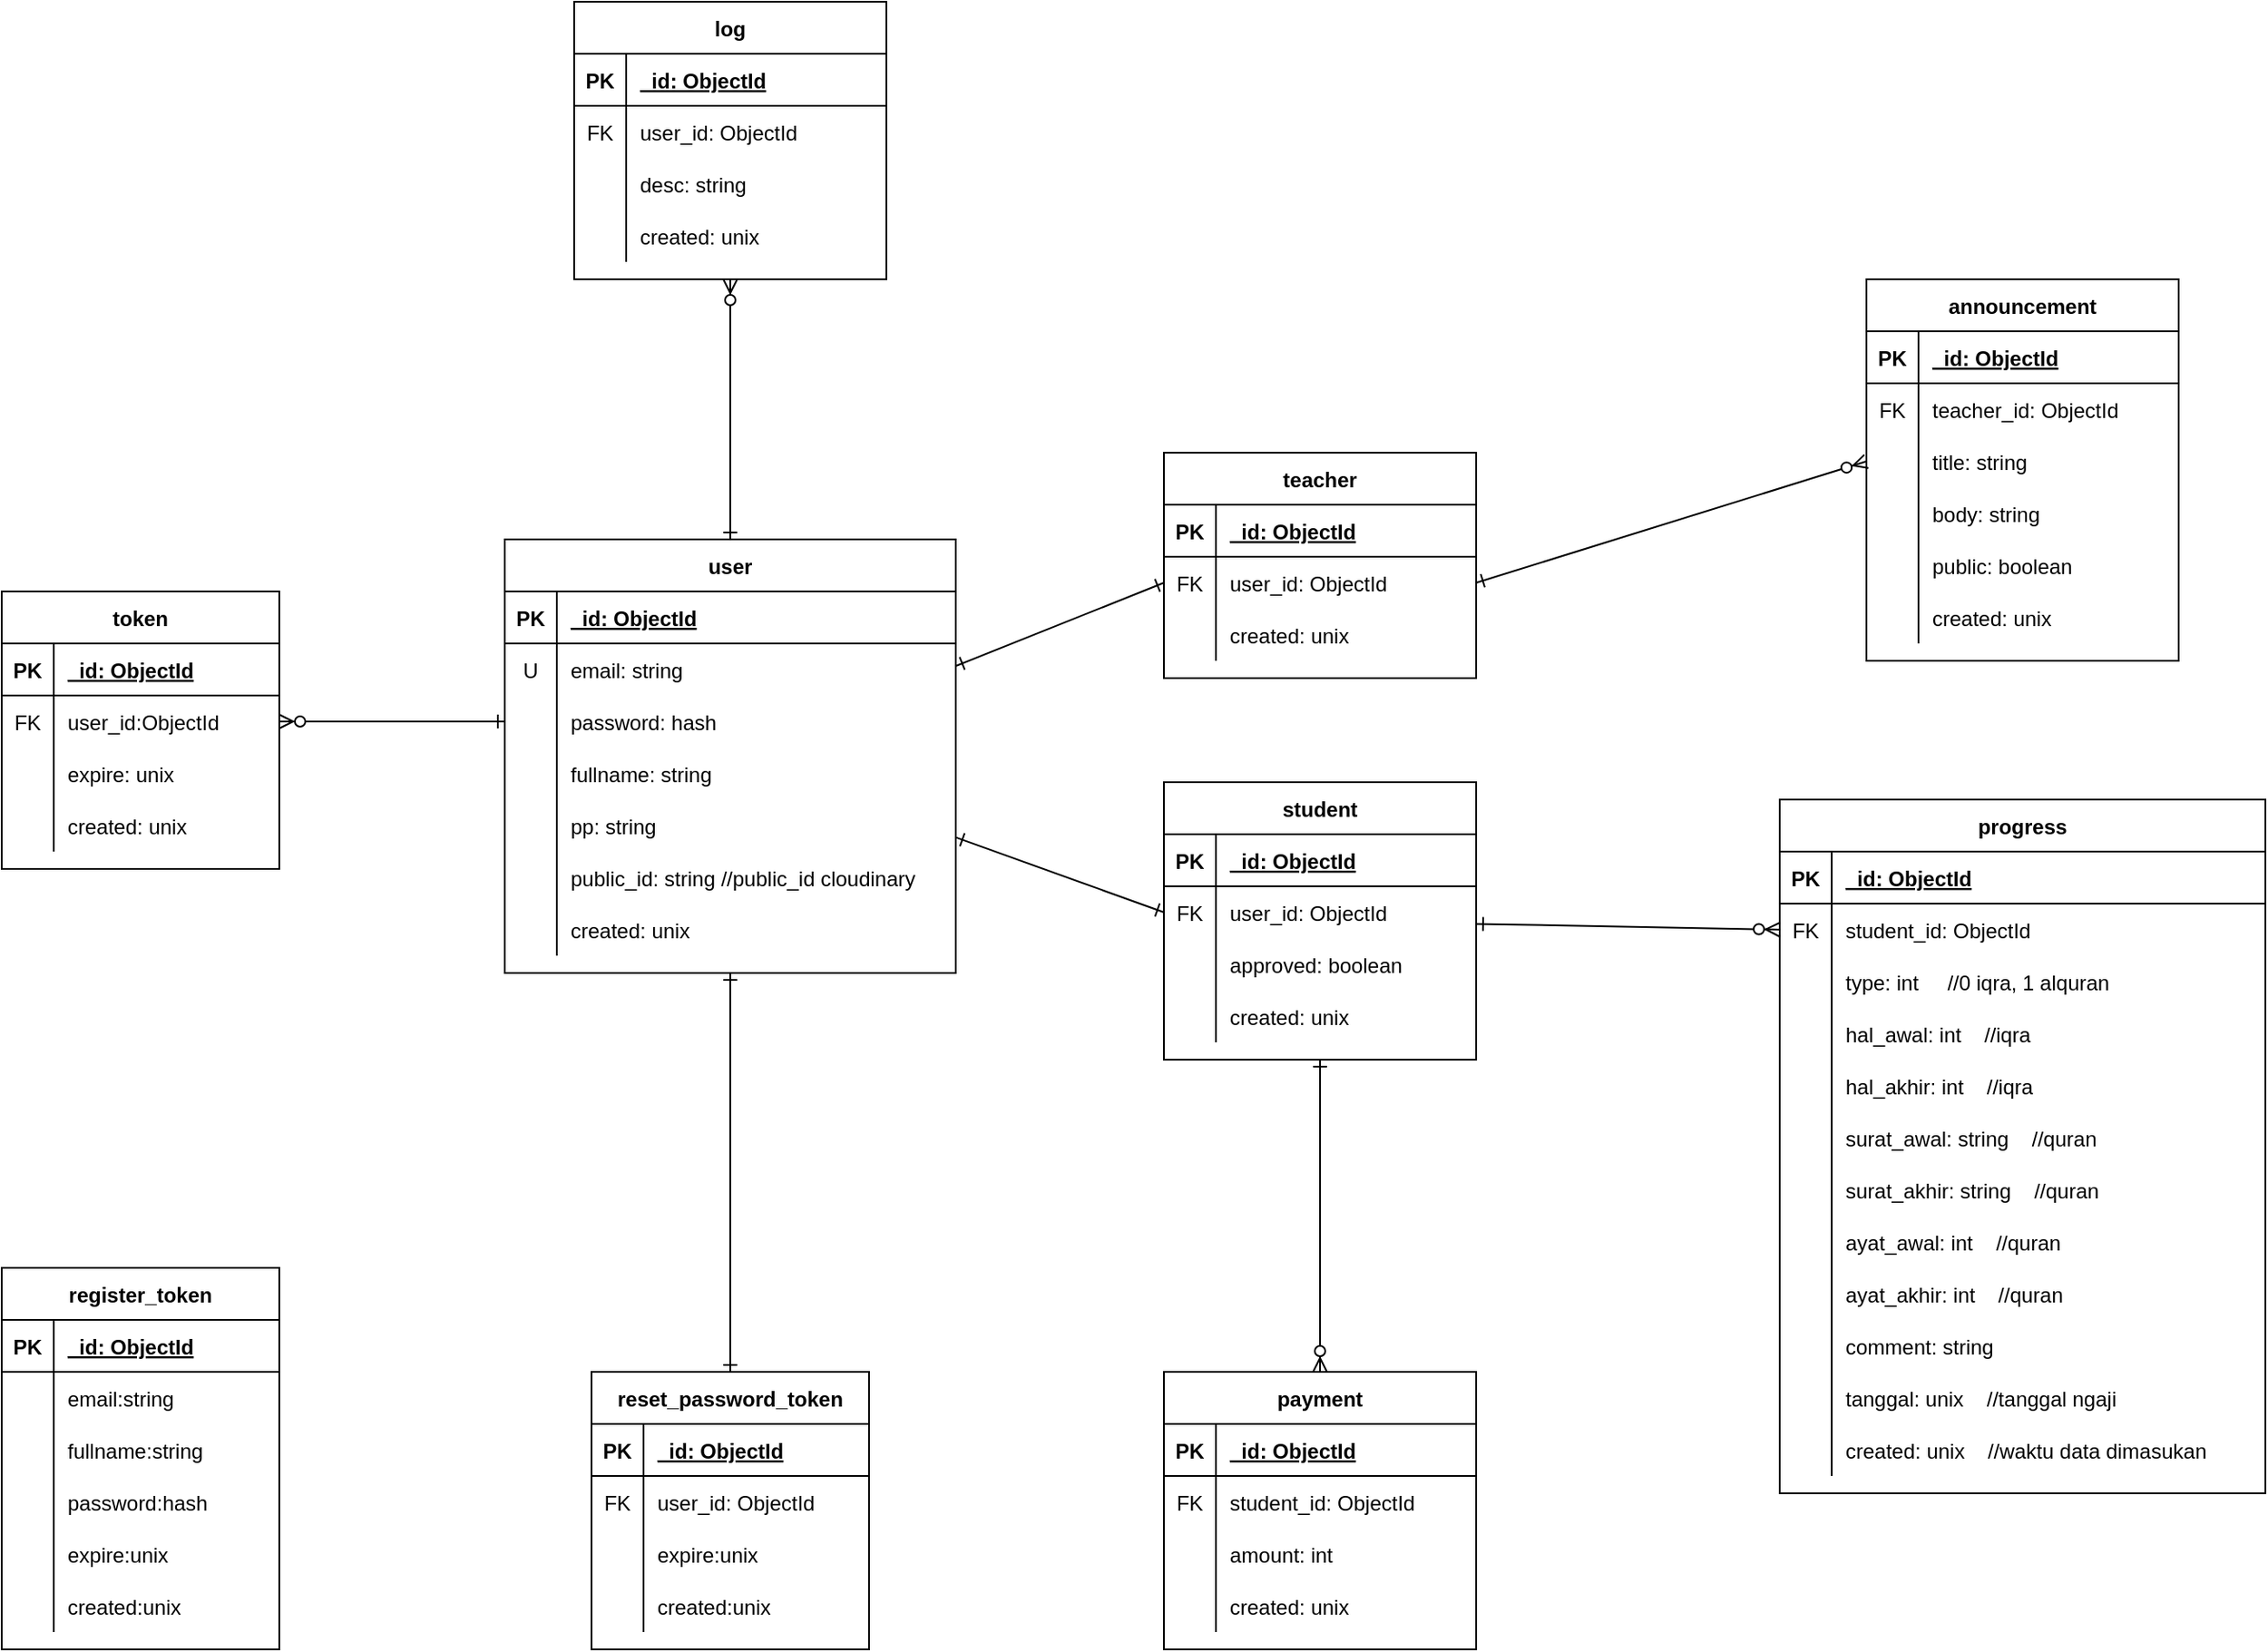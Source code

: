 <mxfile version="13.10.2" type="device"><diagram id="DV24gsyPPOaCLIw5aVf-" name="Page-1"><mxGraphModel dx="3005" dy="2253" grid="1" gridSize="10" guides="1" tooltips="1" connect="1" arrows="1" fold="1" page="1" pageScale="1" pageWidth="850" pageHeight="1100" math="0" shadow="0"><root><mxCell id="0"/><mxCell id="1" parent="0"/><mxCell id="O40sSl9qbwAh7Abz9LdF-49" style="rounded=0;orthogonalLoop=1;jettySize=auto;html=1;entryX=0;entryY=0.5;entryDx=0;entryDy=0;startArrow=ERone;startFill=0;endArrow=ERone;endFill=0;" parent="1" source="O40sSl9qbwAh7Abz9LdF-1" target="O40sSl9qbwAh7Abz9LdF-24" edge="1"><mxGeometry relative="1" as="geometry"/></mxCell><mxCell id="O40sSl9qbwAh7Abz9LdF-50" style="rounded=0;orthogonalLoop=1;jettySize=auto;html=1;startArrow=ERone;startFill=0;endArrow=ERone;endFill=0;entryX=0;entryY=0.5;entryDx=0;entryDy=0;" parent="1" source="O40sSl9qbwAh7Abz9LdF-1" target="O40sSl9qbwAh7Abz9LdF-43" edge="1"><mxGeometry relative="1" as="geometry"/></mxCell><mxCell id="GJKSrqDAErIwjUt9ilEt-20" style="edgeStyle=orthogonalEdgeStyle;rounded=0;orthogonalLoop=1;jettySize=auto;html=1;entryX=0.5;entryY=1;entryDx=0;entryDy=0;startArrow=ERone;startFill=0;endArrow=ERzeroToMany;endFill=1;" edge="1" parent="1" source="O40sSl9qbwAh7Abz9LdF-1" target="GJKSrqDAErIwjUt9ilEt-1"><mxGeometry relative="1" as="geometry"/></mxCell><mxCell id="GJKSrqDAErIwjUt9ilEt-57" style="edgeStyle=orthogonalEdgeStyle;rounded=0;orthogonalLoop=1;jettySize=auto;html=1;entryX=1;entryY=0.5;entryDx=0;entryDy=0;startArrow=ERone;startFill=0;endArrow=ERzeroToMany;endFill=1;exitX=0;exitY=0.5;exitDx=0;exitDy=0;" edge="1" parent="1" source="O40sSl9qbwAh7Abz9LdF-8" target="GJKSrqDAErIwjUt9ilEt-25"><mxGeometry relative="1" as="geometry"/></mxCell><mxCell id="GJKSrqDAErIwjUt9ilEt-86" style="edgeStyle=orthogonalEdgeStyle;rounded=0;orthogonalLoop=1;jettySize=auto;html=1;entryX=0.5;entryY=0;entryDx=0;entryDy=0;startArrow=ERone;startFill=0;endArrow=ERone;endFill=0;" edge="1" parent="1" source="O40sSl9qbwAh7Abz9LdF-1" target="GJKSrqDAErIwjUt9ilEt-67"><mxGeometry relative="1" as="geometry"/></mxCell><mxCell id="O40sSl9qbwAh7Abz9LdF-1" value="user" style="shape=table;startSize=30;container=1;collapsible=1;childLayout=tableLayout;fixedRows=1;rowLines=0;fontStyle=1;align=center;resizeLast=1;" parent="1" vertex="1"><mxGeometry x="260" y="200" width="260" height="250" as="geometry"/></mxCell><mxCell id="O40sSl9qbwAh7Abz9LdF-2" value="" style="shape=partialRectangle;collapsible=0;dropTarget=0;pointerEvents=0;fillColor=none;top=0;left=0;bottom=1;right=0;points=[[0,0.5],[1,0.5]];portConstraint=eastwest;" parent="O40sSl9qbwAh7Abz9LdF-1" vertex="1"><mxGeometry y="30" width="260" height="30" as="geometry"/></mxCell><mxCell id="O40sSl9qbwAh7Abz9LdF-3" value="PK" style="shape=partialRectangle;connectable=0;fillColor=none;top=0;left=0;bottom=0;right=0;fontStyle=1;overflow=hidden;" parent="O40sSl9qbwAh7Abz9LdF-2" vertex="1"><mxGeometry width="30" height="30" as="geometry"/></mxCell><mxCell id="O40sSl9qbwAh7Abz9LdF-4" value="_id: ObjectId" style="shape=partialRectangle;connectable=0;fillColor=none;top=0;left=0;bottom=0;right=0;align=left;spacingLeft=6;fontStyle=5;overflow=hidden;" parent="O40sSl9qbwAh7Abz9LdF-2" vertex="1"><mxGeometry x="30" width="230" height="30" as="geometry"/></mxCell><mxCell id="O40sSl9qbwAh7Abz9LdF-5" value="" style="shape=partialRectangle;collapsible=0;dropTarget=0;pointerEvents=0;fillColor=none;top=0;left=0;bottom=0;right=0;points=[[0,0.5],[1,0.5]];portConstraint=eastwest;" parent="O40sSl9qbwAh7Abz9LdF-1" vertex="1"><mxGeometry y="60" width="260" height="30" as="geometry"/></mxCell><mxCell id="O40sSl9qbwAh7Abz9LdF-6" value="U" style="shape=partialRectangle;connectable=0;fillColor=none;top=0;left=0;bottom=0;right=0;editable=1;overflow=hidden;" parent="O40sSl9qbwAh7Abz9LdF-5" vertex="1"><mxGeometry width="30" height="30" as="geometry"/></mxCell><mxCell id="O40sSl9qbwAh7Abz9LdF-7" value="email: string" style="shape=partialRectangle;connectable=0;fillColor=none;top=0;left=0;bottom=0;right=0;align=left;spacingLeft=6;overflow=hidden;" parent="O40sSl9qbwAh7Abz9LdF-5" vertex="1"><mxGeometry x="30" width="230" height="30" as="geometry"/></mxCell><mxCell id="O40sSl9qbwAh7Abz9LdF-8" value="" style="shape=partialRectangle;collapsible=0;dropTarget=0;pointerEvents=0;fillColor=none;top=0;left=0;bottom=0;right=0;points=[[0,0.5],[1,0.5]];portConstraint=eastwest;" parent="O40sSl9qbwAh7Abz9LdF-1" vertex="1"><mxGeometry y="90" width="260" height="30" as="geometry"/></mxCell><mxCell id="O40sSl9qbwAh7Abz9LdF-9" value="" style="shape=partialRectangle;connectable=0;fillColor=none;top=0;left=0;bottom=0;right=0;editable=1;overflow=hidden;" parent="O40sSl9qbwAh7Abz9LdF-8" vertex="1"><mxGeometry width="30" height="30" as="geometry"/></mxCell><mxCell id="O40sSl9qbwAh7Abz9LdF-10" value="password: hash" style="shape=partialRectangle;connectable=0;fillColor=none;top=0;left=0;bottom=0;right=0;align=left;spacingLeft=6;overflow=hidden;" parent="O40sSl9qbwAh7Abz9LdF-8" vertex="1"><mxGeometry x="30" width="230" height="30" as="geometry"/></mxCell><mxCell id="O40sSl9qbwAh7Abz9LdF-11" value="" style="shape=partialRectangle;collapsible=0;dropTarget=0;pointerEvents=0;fillColor=none;top=0;left=0;bottom=0;right=0;points=[[0,0.5],[1,0.5]];portConstraint=eastwest;" parent="O40sSl9qbwAh7Abz9LdF-1" vertex="1"><mxGeometry y="120" width="260" height="30" as="geometry"/></mxCell><mxCell id="O40sSl9qbwAh7Abz9LdF-12" value="" style="shape=partialRectangle;connectable=0;fillColor=none;top=0;left=0;bottom=0;right=0;editable=1;overflow=hidden;" parent="O40sSl9qbwAh7Abz9LdF-11" vertex="1"><mxGeometry width="30" height="30" as="geometry"/></mxCell><mxCell id="O40sSl9qbwAh7Abz9LdF-13" value="fullname: string" style="shape=partialRectangle;connectable=0;fillColor=none;top=0;left=0;bottom=0;right=0;align=left;spacingLeft=6;overflow=hidden;" parent="O40sSl9qbwAh7Abz9LdF-11" vertex="1"><mxGeometry x="30" width="230" height="30" as="geometry"/></mxCell><mxCell id="O40sSl9qbwAh7Abz9LdF-14" value="" style="shape=partialRectangle;collapsible=0;dropTarget=0;pointerEvents=0;fillColor=none;top=0;left=0;bottom=0;right=0;points=[[0,0.5],[1,0.5]];portConstraint=eastwest;" parent="O40sSl9qbwAh7Abz9LdF-1" vertex="1"><mxGeometry y="150" width="260" height="30" as="geometry"/></mxCell><mxCell id="O40sSl9qbwAh7Abz9LdF-15" value="" style="shape=partialRectangle;connectable=0;fillColor=none;top=0;left=0;bottom=0;right=0;editable=1;overflow=hidden;" parent="O40sSl9qbwAh7Abz9LdF-14" vertex="1"><mxGeometry width="30" height="30" as="geometry"/></mxCell><mxCell id="O40sSl9qbwAh7Abz9LdF-16" value="pp: string" style="shape=partialRectangle;connectable=0;fillColor=none;top=0;left=0;bottom=0;right=0;align=left;spacingLeft=6;overflow=hidden;" parent="O40sSl9qbwAh7Abz9LdF-14" vertex="1"><mxGeometry x="30" width="230" height="30" as="geometry"/></mxCell><mxCell id="O40sSl9qbwAh7Abz9LdF-36" value="" style="shape=partialRectangle;collapsible=0;dropTarget=0;pointerEvents=0;fillColor=none;top=0;left=0;bottom=0;right=0;points=[[0,0.5],[1,0.5]];portConstraint=eastwest;" parent="O40sSl9qbwAh7Abz9LdF-1" vertex="1"><mxGeometry y="180" width="260" height="30" as="geometry"/></mxCell><mxCell id="O40sSl9qbwAh7Abz9LdF-37" value="" style="shape=partialRectangle;connectable=0;fillColor=none;top=0;left=0;bottom=0;right=0;editable=1;overflow=hidden;" parent="O40sSl9qbwAh7Abz9LdF-36" vertex="1"><mxGeometry width="30" height="30" as="geometry"/></mxCell><mxCell id="O40sSl9qbwAh7Abz9LdF-38" value="public_id: string //public_id cloudinary" style="shape=partialRectangle;connectable=0;fillColor=none;top=0;left=0;bottom=0;right=0;align=left;spacingLeft=6;overflow=hidden;" parent="O40sSl9qbwAh7Abz9LdF-36" vertex="1"><mxGeometry x="30" width="230" height="30" as="geometry"/></mxCell><mxCell id="_hJxSpxic40uHTcfQp2I-1" value="" style="shape=partialRectangle;collapsible=0;dropTarget=0;pointerEvents=0;fillColor=none;top=0;left=0;bottom=0;right=0;points=[[0,0.5],[1,0.5]];portConstraint=eastwest;" parent="O40sSl9qbwAh7Abz9LdF-1" vertex="1"><mxGeometry y="210" width="260" height="30" as="geometry"/></mxCell><mxCell id="_hJxSpxic40uHTcfQp2I-2" value="" style="shape=partialRectangle;connectable=0;fillColor=none;top=0;left=0;bottom=0;right=0;editable=1;overflow=hidden;" parent="_hJxSpxic40uHTcfQp2I-1" vertex="1"><mxGeometry width="30" height="30" as="geometry"/></mxCell><mxCell id="_hJxSpxic40uHTcfQp2I-3" value="created: unix" style="shape=partialRectangle;connectable=0;fillColor=none;top=0;left=0;bottom=0;right=0;align=left;spacingLeft=6;overflow=hidden;" parent="_hJxSpxic40uHTcfQp2I-1" vertex="1"><mxGeometry x="30" width="230" height="30" as="geometry"/></mxCell><mxCell id="O40sSl9qbwAh7Abz9LdF-70" style="rounded=0;orthogonalLoop=1;jettySize=auto;html=1;entryX=0;entryY=0.5;entryDx=0;entryDy=0;startArrow=ERone;startFill=0;endArrow=ERzeroToMany;endFill=1;exitX=1;exitY=0.5;exitDx=0;exitDy=0;" parent="1" source="O40sSl9qbwAh7Abz9LdF-24" target="O40sSl9qbwAh7Abz9LdF-58" edge="1"><mxGeometry relative="1" as="geometry"/></mxCell><mxCell id="O40sSl9qbwAh7Abz9LdF-20" value="teacher" style="shape=table;startSize=30;container=1;collapsible=1;childLayout=tableLayout;fixedRows=1;rowLines=0;fontStyle=1;align=center;resizeLast=1;" parent="1" vertex="1"><mxGeometry x="640" y="150" width="180" height="130" as="geometry"/></mxCell><mxCell id="O40sSl9qbwAh7Abz9LdF-21" value="" style="shape=partialRectangle;collapsible=0;dropTarget=0;pointerEvents=0;fillColor=none;top=0;left=0;bottom=1;right=0;points=[[0,0.5],[1,0.5]];portConstraint=eastwest;" parent="O40sSl9qbwAh7Abz9LdF-20" vertex="1"><mxGeometry y="30" width="180" height="30" as="geometry"/></mxCell><mxCell id="O40sSl9qbwAh7Abz9LdF-22" value="PK" style="shape=partialRectangle;connectable=0;fillColor=none;top=0;left=0;bottom=0;right=0;fontStyle=1;overflow=hidden;" parent="O40sSl9qbwAh7Abz9LdF-21" vertex="1"><mxGeometry width="30" height="30" as="geometry"/></mxCell><mxCell id="O40sSl9qbwAh7Abz9LdF-23" value="_id: ObjectId" style="shape=partialRectangle;connectable=0;fillColor=none;top=0;left=0;bottom=0;right=0;align=left;spacingLeft=6;fontStyle=5;overflow=hidden;" parent="O40sSl9qbwAh7Abz9LdF-21" vertex="1"><mxGeometry x="30" width="150" height="30" as="geometry"/></mxCell><mxCell id="O40sSl9qbwAh7Abz9LdF-24" value="" style="shape=partialRectangle;collapsible=0;dropTarget=0;pointerEvents=0;fillColor=none;top=0;left=0;bottom=0;right=0;points=[[0,0.5],[1,0.5]];portConstraint=eastwest;" parent="O40sSl9qbwAh7Abz9LdF-20" vertex="1"><mxGeometry y="60" width="180" height="30" as="geometry"/></mxCell><mxCell id="O40sSl9qbwAh7Abz9LdF-25" value="FK" style="shape=partialRectangle;connectable=0;fillColor=none;top=0;left=0;bottom=0;right=0;editable=1;overflow=hidden;" parent="O40sSl9qbwAh7Abz9LdF-24" vertex="1"><mxGeometry width="30" height="30" as="geometry"/></mxCell><mxCell id="O40sSl9qbwAh7Abz9LdF-26" value="user_id: ObjectId" style="shape=partialRectangle;connectable=0;fillColor=none;top=0;left=0;bottom=0;right=0;align=left;spacingLeft=6;overflow=hidden;" parent="O40sSl9qbwAh7Abz9LdF-24" vertex="1"><mxGeometry x="30" width="150" height="30" as="geometry"/></mxCell><mxCell id="O40sSl9qbwAh7Abz9LdF-33" value="" style="shape=partialRectangle;collapsible=0;dropTarget=0;pointerEvents=0;fillColor=none;top=0;left=0;bottom=0;right=0;points=[[0,0.5],[1,0.5]];portConstraint=eastwest;" parent="O40sSl9qbwAh7Abz9LdF-20" vertex="1"><mxGeometry y="90" width="180" height="30" as="geometry"/></mxCell><mxCell id="O40sSl9qbwAh7Abz9LdF-34" value="" style="shape=partialRectangle;connectable=0;fillColor=none;top=0;left=0;bottom=0;right=0;editable=1;overflow=hidden;" parent="O40sSl9qbwAh7Abz9LdF-33" vertex="1"><mxGeometry width="30" height="30" as="geometry"/></mxCell><mxCell id="O40sSl9qbwAh7Abz9LdF-35" value="created: unix" style="shape=partialRectangle;connectable=0;fillColor=none;top=0;left=0;bottom=0;right=0;align=left;spacingLeft=6;overflow=hidden;" parent="O40sSl9qbwAh7Abz9LdF-33" vertex="1"><mxGeometry x="30" width="150" height="30" as="geometry"/></mxCell><mxCell id="O40sSl9qbwAh7Abz9LdF-158" style="rounded=0;orthogonalLoop=1;jettySize=auto;html=1;entryX=0;entryY=0.5;entryDx=0;entryDy=0;startArrow=ERone;startFill=0;endArrow=ERzeroToMany;endFill=1;" parent="1" source="O40sSl9qbwAh7Abz9LdF-39" target="O40sSl9qbwAh7Abz9LdF-143" edge="1"><mxGeometry relative="1" as="geometry"/></mxCell><mxCell id="O40sSl9qbwAh7Abz9LdF-39" value="student" style="shape=table;startSize=30;container=1;collapsible=1;childLayout=tableLayout;fixedRows=1;rowLines=0;fontStyle=1;align=center;resizeLast=1;" parent="1" vertex="1"><mxGeometry x="640" y="340" width="180" height="160" as="geometry"/></mxCell><mxCell id="O40sSl9qbwAh7Abz9LdF-40" value="" style="shape=partialRectangle;collapsible=0;dropTarget=0;pointerEvents=0;fillColor=none;top=0;left=0;bottom=1;right=0;points=[[0,0.5],[1,0.5]];portConstraint=eastwest;" parent="O40sSl9qbwAh7Abz9LdF-39" vertex="1"><mxGeometry y="30" width="180" height="30" as="geometry"/></mxCell><mxCell id="O40sSl9qbwAh7Abz9LdF-41" value="PK" style="shape=partialRectangle;connectable=0;fillColor=none;top=0;left=0;bottom=0;right=0;fontStyle=1;overflow=hidden;" parent="O40sSl9qbwAh7Abz9LdF-40" vertex="1"><mxGeometry width="30" height="30" as="geometry"/></mxCell><mxCell id="O40sSl9qbwAh7Abz9LdF-42" value="_id: ObjectId" style="shape=partialRectangle;connectable=0;fillColor=none;top=0;left=0;bottom=0;right=0;align=left;spacingLeft=6;fontStyle=5;overflow=hidden;" parent="O40sSl9qbwAh7Abz9LdF-40" vertex="1"><mxGeometry x="30" width="150" height="30" as="geometry"/></mxCell><mxCell id="O40sSl9qbwAh7Abz9LdF-43" value="" style="shape=partialRectangle;collapsible=0;dropTarget=0;pointerEvents=0;fillColor=none;top=0;left=0;bottom=0;right=0;points=[[0,0.5],[1,0.5]];portConstraint=eastwest;" parent="O40sSl9qbwAh7Abz9LdF-39" vertex="1"><mxGeometry y="60" width="180" height="30" as="geometry"/></mxCell><mxCell id="O40sSl9qbwAh7Abz9LdF-44" value="FK" style="shape=partialRectangle;connectable=0;fillColor=none;top=0;left=0;bottom=0;right=0;editable=1;overflow=hidden;" parent="O40sSl9qbwAh7Abz9LdF-43" vertex="1"><mxGeometry width="30" height="30" as="geometry"/></mxCell><mxCell id="O40sSl9qbwAh7Abz9LdF-45" value="user_id: ObjectId" style="shape=partialRectangle;connectable=0;fillColor=none;top=0;left=0;bottom=0;right=0;align=left;spacingLeft=6;overflow=hidden;" parent="O40sSl9qbwAh7Abz9LdF-43" vertex="1"><mxGeometry x="30" width="150" height="30" as="geometry"/></mxCell><mxCell id="O40sSl9qbwAh7Abz9LdF-46" value="" style="shape=partialRectangle;collapsible=0;dropTarget=0;pointerEvents=0;fillColor=none;top=0;left=0;bottom=0;right=0;points=[[0,0.5],[1,0.5]];portConstraint=eastwest;" parent="O40sSl9qbwAh7Abz9LdF-39" vertex="1"><mxGeometry y="90" width="180" height="30" as="geometry"/></mxCell><mxCell id="O40sSl9qbwAh7Abz9LdF-47" value="" style="shape=partialRectangle;connectable=0;fillColor=none;top=0;left=0;bottom=0;right=0;editable=1;overflow=hidden;" parent="O40sSl9qbwAh7Abz9LdF-46" vertex="1"><mxGeometry width="30" height="30" as="geometry"/></mxCell><mxCell id="O40sSl9qbwAh7Abz9LdF-48" value="approved: boolean" style="shape=partialRectangle;connectable=0;fillColor=none;top=0;left=0;bottom=0;right=0;align=left;spacingLeft=6;overflow=hidden;" parent="O40sSl9qbwAh7Abz9LdF-46" vertex="1"><mxGeometry x="30" width="150" height="30" as="geometry"/></mxCell><mxCell id="O40sSl9qbwAh7Abz9LdF-87" value="" style="shape=partialRectangle;collapsible=0;dropTarget=0;pointerEvents=0;fillColor=none;top=0;left=0;bottom=0;right=0;points=[[0,0.5],[1,0.5]];portConstraint=eastwest;" parent="O40sSl9qbwAh7Abz9LdF-39" vertex="1"><mxGeometry y="120" width="180" height="30" as="geometry"/></mxCell><mxCell id="O40sSl9qbwAh7Abz9LdF-88" value="" style="shape=partialRectangle;connectable=0;fillColor=none;top=0;left=0;bottom=0;right=0;editable=1;overflow=hidden;" parent="O40sSl9qbwAh7Abz9LdF-87" vertex="1"><mxGeometry width="30" height="30" as="geometry"/></mxCell><mxCell id="O40sSl9qbwAh7Abz9LdF-89" value="created: unix" style="shape=partialRectangle;connectable=0;fillColor=none;top=0;left=0;bottom=0;right=0;align=left;spacingLeft=6;overflow=hidden;" parent="O40sSl9qbwAh7Abz9LdF-87" vertex="1"><mxGeometry x="30" width="150" height="30" as="geometry"/></mxCell><mxCell id="O40sSl9qbwAh7Abz9LdF-51" value="announcement" style="shape=table;startSize=30;container=1;collapsible=1;childLayout=tableLayout;fixedRows=1;rowLines=0;fontStyle=1;align=center;resizeLast=1;" parent="1" vertex="1"><mxGeometry x="1045" y="50" width="180" height="220" as="geometry"/></mxCell><mxCell id="O40sSl9qbwAh7Abz9LdF-52" value="" style="shape=partialRectangle;collapsible=0;dropTarget=0;pointerEvents=0;fillColor=none;top=0;left=0;bottom=1;right=0;points=[[0,0.5],[1,0.5]];portConstraint=eastwest;" parent="O40sSl9qbwAh7Abz9LdF-51" vertex="1"><mxGeometry y="30" width="180" height="30" as="geometry"/></mxCell><mxCell id="O40sSl9qbwAh7Abz9LdF-53" value="PK" style="shape=partialRectangle;connectable=0;fillColor=none;top=0;left=0;bottom=0;right=0;fontStyle=1;overflow=hidden;" parent="O40sSl9qbwAh7Abz9LdF-52" vertex="1"><mxGeometry width="30" height="30" as="geometry"/></mxCell><mxCell id="O40sSl9qbwAh7Abz9LdF-54" value="_id: ObjectId" style="shape=partialRectangle;connectable=0;fillColor=none;top=0;left=0;bottom=0;right=0;align=left;spacingLeft=6;fontStyle=5;overflow=hidden;" parent="O40sSl9qbwAh7Abz9LdF-52" vertex="1"><mxGeometry x="30" width="150" height="30" as="geometry"/></mxCell><mxCell id="O40sSl9qbwAh7Abz9LdF-55" value="" style="shape=partialRectangle;collapsible=0;dropTarget=0;pointerEvents=0;fillColor=none;top=0;left=0;bottom=0;right=0;points=[[0,0.5],[1,0.5]];portConstraint=eastwest;" parent="O40sSl9qbwAh7Abz9LdF-51" vertex="1"><mxGeometry y="60" width="180" height="30" as="geometry"/></mxCell><mxCell id="O40sSl9qbwAh7Abz9LdF-56" value="FK" style="shape=partialRectangle;connectable=0;fillColor=none;top=0;left=0;bottom=0;right=0;editable=1;overflow=hidden;" parent="O40sSl9qbwAh7Abz9LdF-55" vertex="1"><mxGeometry width="30" height="30" as="geometry"/></mxCell><mxCell id="O40sSl9qbwAh7Abz9LdF-57" value="teacher_id: ObjectId" style="shape=partialRectangle;connectable=0;fillColor=none;top=0;left=0;bottom=0;right=0;align=left;spacingLeft=6;overflow=hidden;" parent="O40sSl9qbwAh7Abz9LdF-55" vertex="1"><mxGeometry x="30" width="150" height="30" as="geometry"/></mxCell><mxCell id="O40sSl9qbwAh7Abz9LdF-58" value="" style="shape=partialRectangle;collapsible=0;dropTarget=0;pointerEvents=0;fillColor=none;top=0;left=0;bottom=0;right=0;points=[[0,0.5],[1,0.5]];portConstraint=eastwest;" parent="O40sSl9qbwAh7Abz9LdF-51" vertex="1"><mxGeometry y="90" width="180" height="30" as="geometry"/></mxCell><mxCell id="O40sSl9qbwAh7Abz9LdF-59" value="" style="shape=partialRectangle;connectable=0;fillColor=none;top=0;left=0;bottom=0;right=0;editable=1;overflow=hidden;" parent="O40sSl9qbwAh7Abz9LdF-58" vertex="1"><mxGeometry width="30" height="30" as="geometry"/></mxCell><mxCell id="O40sSl9qbwAh7Abz9LdF-60" value="title: string" style="shape=partialRectangle;connectable=0;fillColor=none;top=0;left=0;bottom=0;right=0;align=left;spacingLeft=6;overflow=hidden;" parent="O40sSl9qbwAh7Abz9LdF-58" vertex="1"><mxGeometry x="30" width="150" height="30" as="geometry"/></mxCell><mxCell id="O40sSl9qbwAh7Abz9LdF-61" value="" style="shape=partialRectangle;collapsible=0;dropTarget=0;pointerEvents=0;fillColor=none;top=0;left=0;bottom=0;right=0;points=[[0,0.5],[1,0.5]];portConstraint=eastwest;" parent="O40sSl9qbwAh7Abz9LdF-51" vertex="1"><mxGeometry y="120" width="180" height="30" as="geometry"/></mxCell><mxCell id="O40sSl9qbwAh7Abz9LdF-62" value="" style="shape=partialRectangle;connectable=0;fillColor=none;top=0;left=0;bottom=0;right=0;editable=1;overflow=hidden;" parent="O40sSl9qbwAh7Abz9LdF-61" vertex="1"><mxGeometry width="30" height="30" as="geometry"/></mxCell><mxCell id="O40sSl9qbwAh7Abz9LdF-63" value="body: string" style="shape=partialRectangle;connectable=0;fillColor=none;top=0;left=0;bottom=0;right=0;align=left;spacingLeft=6;overflow=hidden;" parent="O40sSl9qbwAh7Abz9LdF-61" vertex="1"><mxGeometry x="30" width="150" height="30" as="geometry"/></mxCell><mxCell id="O40sSl9qbwAh7Abz9LdF-67" value="" style="shape=partialRectangle;collapsible=0;dropTarget=0;pointerEvents=0;fillColor=none;top=0;left=0;bottom=0;right=0;points=[[0,0.5],[1,0.5]];portConstraint=eastwest;" parent="O40sSl9qbwAh7Abz9LdF-51" vertex="1"><mxGeometry y="150" width="180" height="30" as="geometry"/></mxCell><mxCell id="O40sSl9qbwAh7Abz9LdF-68" value="" style="shape=partialRectangle;connectable=0;fillColor=none;top=0;left=0;bottom=0;right=0;editable=1;overflow=hidden;" parent="O40sSl9qbwAh7Abz9LdF-67" vertex="1"><mxGeometry width="30" height="30" as="geometry"/></mxCell><mxCell id="O40sSl9qbwAh7Abz9LdF-69" value="public: boolean" style="shape=partialRectangle;connectable=0;fillColor=none;top=0;left=0;bottom=0;right=0;align=left;spacingLeft=6;overflow=hidden;" parent="O40sSl9qbwAh7Abz9LdF-67" vertex="1"><mxGeometry x="30" width="150" height="30" as="geometry"/></mxCell><mxCell id="O40sSl9qbwAh7Abz9LdF-94" value="" style="shape=partialRectangle;collapsible=0;dropTarget=0;pointerEvents=0;fillColor=none;top=0;left=0;bottom=0;right=0;points=[[0,0.5],[1,0.5]];portConstraint=eastwest;" parent="O40sSl9qbwAh7Abz9LdF-51" vertex="1"><mxGeometry y="180" width="180" height="30" as="geometry"/></mxCell><mxCell id="O40sSl9qbwAh7Abz9LdF-95" value="" style="shape=partialRectangle;connectable=0;fillColor=none;top=0;left=0;bottom=0;right=0;editable=1;overflow=hidden;" parent="O40sSl9qbwAh7Abz9LdF-94" vertex="1"><mxGeometry width="30" height="30" as="geometry"/></mxCell><mxCell id="O40sSl9qbwAh7Abz9LdF-96" value="created: unix" style="shape=partialRectangle;connectable=0;fillColor=none;top=0;left=0;bottom=0;right=0;align=left;spacingLeft=6;overflow=hidden;" parent="O40sSl9qbwAh7Abz9LdF-94" vertex="1"><mxGeometry x="30" width="150" height="30" as="geometry"/></mxCell><mxCell id="O40sSl9qbwAh7Abz9LdF-139" value="progress" style="shape=table;startSize=30;container=1;collapsible=1;childLayout=tableLayout;fixedRows=1;rowLines=0;fontStyle=1;align=center;resizeLast=1;" parent="1" vertex="1"><mxGeometry x="995" y="350" width="280" height="400" as="geometry"/></mxCell><mxCell id="O40sSl9qbwAh7Abz9LdF-140" value="" style="shape=partialRectangle;collapsible=0;dropTarget=0;pointerEvents=0;fillColor=none;top=0;left=0;bottom=1;right=0;points=[[0,0.5],[1,0.5]];portConstraint=eastwest;" parent="O40sSl9qbwAh7Abz9LdF-139" vertex="1"><mxGeometry y="30" width="280" height="30" as="geometry"/></mxCell><mxCell id="O40sSl9qbwAh7Abz9LdF-141" value="PK" style="shape=partialRectangle;connectable=0;fillColor=none;top=0;left=0;bottom=0;right=0;fontStyle=1;overflow=hidden;" parent="O40sSl9qbwAh7Abz9LdF-140" vertex="1"><mxGeometry width="30" height="30" as="geometry"/></mxCell><mxCell id="O40sSl9qbwAh7Abz9LdF-142" value="_id: ObjectId" style="shape=partialRectangle;connectable=0;fillColor=none;top=0;left=0;bottom=0;right=0;align=left;spacingLeft=6;fontStyle=5;overflow=hidden;" parent="O40sSl9qbwAh7Abz9LdF-140" vertex="1"><mxGeometry x="30" width="250" height="30" as="geometry"/></mxCell><mxCell id="O40sSl9qbwAh7Abz9LdF-143" value="" style="shape=partialRectangle;collapsible=0;dropTarget=0;pointerEvents=0;fillColor=none;top=0;left=0;bottom=0;right=0;points=[[0,0.5],[1,0.5]];portConstraint=eastwest;" parent="O40sSl9qbwAh7Abz9LdF-139" vertex="1"><mxGeometry y="60" width="280" height="30" as="geometry"/></mxCell><mxCell id="O40sSl9qbwAh7Abz9LdF-144" value="FK" style="shape=partialRectangle;connectable=0;fillColor=none;top=0;left=0;bottom=0;right=0;editable=1;overflow=hidden;" parent="O40sSl9qbwAh7Abz9LdF-143" vertex="1"><mxGeometry width="30" height="30" as="geometry"/></mxCell><mxCell id="O40sSl9qbwAh7Abz9LdF-145" value="student_id: ObjectId" style="shape=partialRectangle;connectable=0;fillColor=none;top=0;left=0;bottom=0;right=0;align=left;spacingLeft=6;overflow=hidden;" parent="O40sSl9qbwAh7Abz9LdF-143" vertex="1"><mxGeometry x="30" width="250" height="30" as="geometry"/></mxCell><mxCell id="O40sSl9qbwAh7Abz9LdF-146" value="" style="shape=partialRectangle;collapsible=0;dropTarget=0;pointerEvents=0;fillColor=none;top=0;left=0;bottom=0;right=0;points=[[0,0.5],[1,0.5]];portConstraint=eastwest;" parent="O40sSl9qbwAh7Abz9LdF-139" vertex="1"><mxGeometry y="90" width="280" height="30" as="geometry"/></mxCell><mxCell id="O40sSl9qbwAh7Abz9LdF-147" value="" style="shape=partialRectangle;connectable=0;fillColor=none;top=0;left=0;bottom=0;right=0;editable=1;overflow=hidden;" parent="O40sSl9qbwAh7Abz9LdF-146" vertex="1"><mxGeometry width="30" height="30" as="geometry"/></mxCell><mxCell id="O40sSl9qbwAh7Abz9LdF-148" value="type: int     //0 iqra, 1 alquran" style="shape=partialRectangle;connectable=0;fillColor=none;top=0;left=0;bottom=0;right=0;align=left;spacingLeft=6;overflow=hidden;" parent="O40sSl9qbwAh7Abz9LdF-146" vertex="1"><mxGeometry x="30" width="250" height="30" as="geometry"/></mxCell><mxCell id="O40sSl9qbwAh7Abz9LdF-149" value="" style="shape=partialRectangle;collapsible=0;dropTarget=0;pointerEvents=0;fillColor=none;top=0;left=0;bottom=0;right=0;points=[[0,0.5],[1,0.5]];portConstraint=eastwest;" parent="O40sSl9qbwAh7Abz9LdF-139" vertex="1"><mxGeometry y="120" width="280" height="30" as="geometry"/></mxCell><mxCell id="O40sSl9qbwAh7Abz9LdF-150" value="" style="shape=partialRectangle;connectable=0;fillColor=none;top=0;left=0;bottom=0;right=0;editable=1;overflow=hidden;" parent="O40sSl9qbwAh7Abz9LdF-149" vertex="1"><mxGeometry width="30" height="30" as="geometry"/></mxCell><mxCell id="O40sSl9qbwAh7Abz9LdF-151" value="hal_awal: int    //iqra" style="shape=partialRectangle;connectable=0;fillColor=none;top=0;left=0;bottom=0;right=0;align=left;spacingLeft=6;overflow=hidden;" parent="O40sSl9qbwAh7Abz9LdF-149" vertex="1"><mxGeometry x="30" width="250" height="30" as="geometry"/></mxCell><mxCell id="O40sSl9qbwAh7Abz9LdF-152" value="" style="shape=partialRectangle;collapsible=0;dropTarget=0;pointerEvents=0;fillColor=none;top=0;left=0;bottom=0;right=0;points=[[0,0.5],[1,0.5]];portConstraint=eastwest;" parent="O40sSl9qbwAh7Abz9LdF-139" vertex="1"><mxGeometry y="150" width="280" height="30" as="geometry"/></mxCell><mxCell id="O40sSl9qbwAh7Abz9LdF-153" value="" style="shape=partialRectangle;connectable=0;fillColor=none;top=0;left=0;bottom=0;right=0;editable=1;overflow=hidden;" parent="O40sSl9qbwAh7Abz9LdF-152" vertex="1"><mxGeometry width="30" height="30" as="geometry"/></mxCell><mxCell id="O40sSl9qbwAh7Abz9LdF-154" value="hal_akhir: int    //iqra" style="shape=partialRectangle;connectable=0;fillColor=none;top=0;left=0;bottom=0;right=0;align=left;spacingLeft=6;overflow=hidden;" parent="O40sSl9qbwAh7Abz9LdF-152" vertex="1"><mxGeometry x="30" width="250" height="30" as="geometry"/></mxCell><mxCell id="O40sSl9qbwAh7Abz9LdF-155" value="" style="shape=partialRectangle;collapsible=0;dropTarget=0;pointerEvents=0;fillColor=none;top=0;left=0;bottom=0;right=0;points=[[0,0.5],[1,0.5]];portConstraint=eastwest;" parent="O40sSl9qbwAh7Abz9LdF-139" vertex="1"><mxGeometry y="180" width="280" height="30" as="geometry"/></mxCell><mxCell id="O40sSl9qbwAh7Abz9LdF-156" value="" style="shape=partialRectangle;connectable=0;fillColor=none;top=0;left=0;bottom=0;right=0;editable=1;overflow=hidden;" parent="O40sSl9qbwAh7Abz9LdF-155" vertex="1"><mxGeometry width="30" height="30" as="geometry"/></mxCell><mxCell id="O40sSl9qbwAh7Abz9LdF-157" value="surat_awal: string    //quran" style="shape=partialRectangle;connectable=0;fillColor=none;top=0;left=0;bottom=0;right=0;align=left;spacingLeft=6;overflow=hidden;" parent="O40sSl9qbwAh7Abz9LdF-155" vertex="1"><mxGeometry x="30" width="250" height="30" as="geometry"/></mxCell><mxCell id="O40sSl9qbwAh7Abz9LdF-159" value="" style="shape=partialRectangle;collapsible=0;dropTarget=0;pointerEvents=0;fillColor=none;top=0;left=0;bottom=0;right=0;points=[[0,0.5],[1,0.5]];portConstraint=eastwest;" parent="O40sSl9qbwAh7Abz9LdF-139" vertex="1"><mxGeometry y="210" width="280" height="30" as="geometry"/></mxCell><mxCell id="O40sSl9qbwAh7Abz9LdF-160" value="" style="shape=partialRectangle;connectable=0;fillColor=none;top=0;left=0;bottom=0;right=0;editable=1;overflow=hidden;" parent="O40sSl9qbwAh7Abz9LdF-159" vertex="1"><mxGeometry width="30" height="30" as="geometry"/></mxCell><mxCell id="O40sSl9qbwAh7Abz9LdF-161" value="surat_akhir: string    //quran" style="shape=partialRectangle;connectable=0;fillColor=none;top=0;left=0;bottom=0;right=0;align=left;spacingLeft=6;overflow=hidden;" parent="O40sSl9qbwAh7Abz9LdF-159" vertex="1"><mxGeometry x="30" width="250" height="30" as="geometry"/></mxCell><mxCell id="O40sSl9qbwAh7Abz9LdF-162" value="" style="shape=partialRectangle;collapsible=0;dropTarget=0;pointerEvents=0;fillColor=none;top=0;left=0;bottom=0;right=0;points=[[0,0.5],[1,0.5]];portConstraint=eastwest;" parent="O40sSl9qbwAh7Abz9LdF-139" vertex="1"><mxGeometry y="240" width="280" height="30" as="geometry"/></mxCell><mxCell id="O40sSl9qbwAh7Abz9LdF-163" value="" style="shape=partialRectangle;connectable=0;fillColor=none;top=0;left=0;bottom=0;right=0;editable=1;overflow=hidden;" parent="O40sSl9qbwAh7Abz9LdF-162" vertex="1"><mxGeometry width="30" height="30" as="geometry"/></mxCell><mxCell id="O40sSl9qbwAh7Abz9LdF-164" value="ayat_awal: int    //quran" style="shape=partialRectangle;connectable=0;fillColor=none;top=0;left=0;bottom=0;right=0;align=left;spacingLeft=6;overflow=hidden;" parent="O40sSl9qbwAh7Abz9LdF-162" vertex="1"><mxGeometry x="30" width="250" height="30" as="geometry"/></mxCell><mxCell id="O40sSl9qbwAh7Abz9LdF-165" value="" style="shape=partialRectangle;collapsible=0;dropTarget=0;pointerEvents=0;fillColor=none;top=0;left=0;bottom=0;right=0;points=[[0,0.5],[1,0.5]];portConstraint=eastwest;" parent="O40sSl9qbwAh7Abz9LdF-139" vertex="1"><mxGeometry y="270" width="280" height="30" as="geometry"/></mxCell><mxCell id="O40sSl9qbwAh7Abz9LdF-166" value="" style="shape=partialRectangle;connectable=0;fillColor=none;top=0;left=0;bottom=0;right=0;editable=1;overflow=hidden;" parent="O40sSl9qbwAh7Abz9LdF-165" vertex="1"><mxGeometry width="30" height="30" as="geometry"/></mxCell><mxCell id="O40sSl9qbwAh7Abz9LdF-167" value="ayat_akhir: int    //quran" style="shape=partialRectangle;connectable=0;fillColor=none;top=0;left=0;bottom=0;right=0;align=left;spacingLeft=6;overflow=hidden;" parent="O40sSl9qbwAh7Abz9LdF-165" vertex="1"><mxGeometry x="30" width="250" height="30" as="geometry"/></mxCell><mxCell id="O40sSl9qbwAh7Abz9LdF-168" value="" style="shape=partialRectangle;collapsible=0;dropTarget=0;pointerEvents=0;fillColor=none;top=0;left=0;bottom=0;right=0;points=[[0,0.5],[1,0.5]];portConstraint=eastwest;" parent="O40sSl9qbwAh7Abz9LdF-139" vertex="1"><mxGeometry y="300" width="280" height="30" as="geometry"/></mxCell><mxCell id="O40sSl9qbwAh7Abz9LdF-169" value="" style="shape=partialRectangle;connectable=0;fillColor=none;top=0;left=0;bottom=0;right=0;editable=1;overflow=hidden;" parent="O40sSl9qbwAh7Abz9LdF-168" vertex="1"><mxGeometry width="30" height="30" as="geometry"/></mxCell><mxCell id="O40sSl9qbwAh7Abz9LdF-170" value="comment: string" style="shape=partialRectangle;connectable=0;fillColor=none;top=0;left=0;bottom=0;right=0;align=left;spacingLeft=6;overflow=hidden;" parent="O40sSl9qbwAh7Abz9LdF-168" vertex="1"><mxGeometry x="30" width="250" height="30" as="geometry"/></mxCell><mxCell id="O40sSl9qbwAh7Abz9LdF-171" value="" style="shape=partialRectangle;collapsible=0;dropTarget=0;pointerEvents=0;fillColor=none;top=0;left=0;bottom=0;right=0;points=[[0,0.5],[1,0.5]];portConstraint=eastwest;" parent="O40sSl9qbwAh7Abz9LdF-139" vertex="1"><mxGeometry y="330" width="280" height="30" as="geometry"/></mxCell><mxCell id="O40sSl9qbwAh7Abz9LdF-172" value="" style="shape=partialRectangle;connectable=0;fillColor=none;top=0;left=0;bottom=0;right=0;editable=1;overflow=hidden;" parent="O40sSl9qbwAh7Abz9LdF-171" vertex="1"><mxGeometry width="30" height="30" as="geometry"/></mxCell><mxCell id="O40sSl9qbwAh7Abz9LdF-173" value="tanggal: unix    //tanggal ngaji" style="shape=partialRectangle;connectable=0;fillColor=none;top=0;left=0;bottom=0;right=0;align=left;spacingLeft=6;overflow=hidden;" parent="O40sSl9qbwAh7Abz9LdF-171" vertex="1"><mxGeometry x="30" width="250" height="30" as="geometry"/></mxCell><mxCell id="O40sSl9qbwAh7Abz9LdF-177" value="" style="shape=partialRectangle;collapsible=0;dropTarget=0;pointerEvents=0;fillColor=none;top=0;left=0;bottom=0;right=0;points=[[0,0.5],[1,0.5]];portConstraint=eastwest;" parent="O40sSl9qbwAh7Abz9LdF-139" vertex="1"><mxGeometry y="360" width="280" height="30" as="geometry"/></mxCell><mxCell id="O40sSl9qbwAh7Abz9LdF-178" value="" style="shape=partialRectangle;connectable=0;fillColor=none;top=0;left=0;bottom=0;right=0;editable=1;overflow=hidden;" parent="O40sSl9qbwAh7Abz9LdF-177" vertex="1"><mxGeometry width="30" height="30" as="geometry"/></mxCell><mxCell id="O40sSl9qbwAh7Abz9LdF-179" value="created: unix    //waktu data dimasukan" style="shape=partialRectangle;connectable=0;fillColor=none;top=0;left=0;bottom=0;right=0;align=left;spacingLeft=6;overflow=hidden;" parent="O40sSl9qbwAh7Abz9LdF-177" vertex="1"><mxGeometry x="30" width="250" height="30" as="geometry"/></mxCell><mxCell id="p--ujOtAU0k5nD3Fx9z1-17" style="rounded=0;orthogonalLoop=1;jettySize=auto;html=1;entryX=0.5;entryY=1;entryDx=0;entryDy=0;startArrow=ERzeroToMany;startFill=1;endArrow=ERone;endFill=0;exitX=0.5;exitY=0;exitDx=0;exitDy=0;" parent="1" source="p--ujOtAU0k5nD3Fx9z1-1" target="O40sSl9qbwAh7Abz9LdF-39" edge="1"><mxGeometry relative="1" as="geometry"/></mxCell><mxCell id="p--ujOtAU0k5nD3Fx9z1-1" value="payment" style="shape=table;startSize=30;container=1;collapsible=1;childLayout=tableLayout;fixedRows=1;rowLines=0;fontStyle=1;align=center;resizeLast=1;" parent="1" vertex="1"><mxGeometry x="640" y="680" width="180" height="160" as="geometry"/></mxCell><mxCell id="p--ujOtAU0k5nD3Fx9z1-2" value="" style="shape=partialRectangle;collapsible=0;dropTarget=0;pointerEvents=0;fillColor=none;top=0;left=0;bottom=1;right=0;points=[[0,0.5],[1,0.5]];portConstraint=eastwest;" parent="p--ujOtAU0k5nD3Fx9z1-1" vertex="1"><mxGeometry y="30" width="180" height="30" as="geometry"/></mxCell><mxCell id="p--ujOtAU0k5nD3Fx9z1-3" value="PK" style="shape=partialRectangle;connectable=0;fillColor=none;top=0;left=0;bottom=0;right=0;fontStyle=1;overflow=hidden;" parent="p--ujOtAU0k5nD3Fx9z1-2" vertex="1"><mxGeometry width="30" height="30" as="geometry"/></mxCell><mxCell id="p--ujOtAU0k5nD3Fx9z1-4" value="_id: ObjectId" style="shape=partialRectangle;connectable=0;fillColor=none;top=0;left=0;bottom=0;right=0;align=left;spacingLeft=6;fontStyle=5;overflow=hidden;" parent="p--ujOtAU0k5nD3Fx9z1-2" vertex="1"><mxGeometry x="30" width="150" height="30" as="geometry"/></mxCell><mxCell id="p--ujOtAU0k5nD3Fx9z1-5" value="" style="shape=partialRectangle;collapsible=0;dropTarget=0;pointerEvents=0;fillColor=none;top=0;left=0;bottom=0;right=0;points=[[0,0.5],[1,0.5]];portConstraint=eastwest;" parent="p--ujOtAU0k5nD3Fx9z1-1" vertex="1"><mxGeometry y="60" width="180" height="30" as="geometry"/></mxCell><mxCell id="p--ujOtAU0k5nD3Fx9z1-6" value="FK" style="shape=partialRectangle;connectable=0;fillColor=none;top=0;left=0;bottom=0;right=0;editable=1;overflow=hidden;" parent="p--ujOtAU0k5nD3Fx9z1-5" vertex="1"><mxGeometry width="30" height="30" as="geometry"/></mxCell><mxCell id="p--ujOtAU0k5nD3Fx9z1-7" value="student_id: ObjectId" style="shape=partialRectangle;connectable=0;fillColor=none;top=0;left=0;bottom=0;right=0;align=left;spacingLeft=6;overflow=hidden;" parent="p--ujOtAU0k5nD3Fx9z1-5" vertex="1"><mxGeometry x="30" width="150" height="30" as="geometry"/></mxCell><mxCell id="p--ujOtAU0k5nD3Fx9z1-8" value="" style="shape=partialRectangle;collapsible=0;dropTarget=0;pointerEvents=0;fillColor=none;top=0;left=0;bottom=0;right=0;points=[[0,0.5],[1,0.5]];portConstraint=eastwest;" parent="p--ujOtAU0k5nD3Fx9z1-1" vertex="1"><mxGeometry y="90" width="180" height="30" as="geometry"/></mxCell><mxCell id="p--ujOtAU0k5nD3Fx9z1-9" value="" style="shape=partialRectangle;connectable=0;fillColor=none;top=0;left=0;bottom=0;right=0;editable=1;overflow=hidden;" parent="p--ujOtAU0k5nD3Fx9z1-8" vertex="1"><mxGeometry width="30" height="30" as="geometry"/></mxCell><mxCell id="p--ujOtAU0k5nD3Fx9z1-10" value="amount: int" style="shape=partialRectangle;connectable=0;fillColor=none;top=0;left=0;bottom=0;right=0;align=left;spacingLeft=6;overflow=hidden;" parent="p--ujOtAU0k5nD3Fx9z1-8" vertex="1"><mxGeometry x="30" width="150" height="30" as="geometry"/></mxCell><mxCell id="p--ujOtAU0k5nD3Fx9z1-11" value="" style="shape=partialRectangle;collapsible=0;dropTarget=0;pointerEvents=0;fillColor=none;top=0;left=0;bottom=0;right=0;points=[[0,0.5],[1,0.5]];portConstraint=eastwest;" parent="p--ujOtAU0k5nD3Fx9z1-1" vertex="1"><mxGeometry y="120" width="180" height="30" as="geometry"/></mxCell><mxCell id="p--ujOtAU0k5nD3Fx9z1-12" value="" style="shape=partialRectangle;connectable=0;fillColor=none;top=0;left=0;bottom=0;right=0;editable=1;overflow=hidden;" parent="p--ujOtAU0k5nD3Fx9z1-11" vertex="1"><mxGeometry width="30" height="30" as="geometry"/></mxCell><mxCell id="p--ujOtAU0k5nD3Fx9z1-13" value="created: unix" style="shape=partialRectangle;connectable=0;fillColor=none;top=0;left=0;bottom=0;right=0;align=left;spacingLeft=6;overflow=hidden;" parent="p--ujOtAU0k5nD3Fx9z1-11" vertex="1"><mxGeometry x="30" width="150" height="30" as="geometry"/></mxCell><mxCell id="GJKSrqDAErIwjUt9ilEt-1" value="log" style="shape=table;startSize=30;container=1;collapsible=1;childLayout=tableLayout;fixedRows=1;rowLines=0;fontStyle=1;align=center;resizeLast=1;" vertex="1" parent="1"><mxGeometry x="300" y="-110" width="180" height="160" as="geometry"/></mxCell><mxCell id="GJKSrqDAErIwjUt9ilEt-2" value="" style="shape=partialRectangle;collapsible=0;dropTarget=0;pointerEvents=0;fillColor=none;top=0;left=0;bottom=1;right=0;points=[[0,0.5],[1,0.5]];portConstraint=eastwest;" vertex="1" parent="GJKSrqDAErIwjUt9ilEt-1"><mxGeometry y="30" width="180" height="30" as="geometry"/></mxCell><mxCell id="GJKSrqDAErIwjUt9ilEt-3" value="PK" style="shape=partialRectangle;connectable=0;fillColor=none;top=0;left=0;bottom=0;right=0;fontStyle=1;overflow=hidden;" vertex="1" parent="GJKSrqDAErIwjUt9ilEt-2"><mxGeometry width="30" height="30" as="geometry"/></mxCell><mxCell id="GJKSrqDAErIwjUt9ilEt-4" value="_id: ObjectId" style="shape=partialRectangle;connectable=0;fillColor=none;top=0;left=0;bottom=0;right=0;align=left;spacingLeft=6;fontStyle=5;overflow=hidden;" vertex="1" parent="GJKSrqDAErIwjUt9ilEt-2"><mxGeometry x="30" width="150" height="30" as="geometry"/></mxCell><mxCell id="GJKSrqDAErIwjUt9ilEt-5" value="" style="shape=partialRectangle;collapsible=0;dropTarget=0;pointerEvents=0;fillColor=none;top=0;left=0;bottom=0;right=0;points=[[0,0.5],[1,0.5]];portConstraint=eastwest;" vertex="1" parent="GJKSrqDAErIwjUt9ilEt-1"><mxGeometry y="60" width="180" height="30" as="geometry"/></mxCell><mxCell id="GJKSrqDAErIwjUt9ilEt-6" value="FK" style="shape=partialRectangle;connectable=0;fillColor=none;top=0;left=0;bottom=0;right=0;editable=1;overflow=hidden;" vertex="1" parent="GJKSrqDAErIwjUt9ilEt-5"><mxGeometry width="30" height="30" as="geometry"/></mxCell><mxCell id="GJKSrqDAErIwjUt9ilEt-7" value="user_id: ObjectId" style="shape=partialRectangle;connectable=0;fillColor=none;top=0;left=0;bottom=0;right=0;align=left;spacingLeft=6;overflow=hidden;" vertex="1" parent="GJKSrqDAErIwjUt9ilEt-5"><mxGeometry x="30" width="150" height="30" as="geometry"/></mxCell><mxCell id="GJKSrqDAErIwjUt9ilEt-8" value="" style="shape=partialRectangle;collapsible=0;dropTarget=0;pointerEvents=0;fillColor=none;top=0;left=0;bottom=0;right=0;points=[[0,0.5],[1,0.5]];portConstraint=eastwest;" vertex="1" parent="GJKSrqDAErIwjUt9ilEt-1"><mxGeometry y="90" width="180" height="30" as="geometry"/></mxCell><mxCell id="GJKSrqDAErIwjUt9ilEt-9" value="" style="shape=partialRectangle;connectable=0;fillColor=none;top=0;left=0;bottom=0;right=0;editable=1;overflow=hidden;" vertex="1" parent="GJKSrqDAErIwjUt9ilEt-8"><mxGeometry width="30" height="30" as="geometry"/></mxCell><mxCell id="GJKSrqDAErIwjUt9ilEt-10" value="desc: string" style="shape=partialRectangle;connectable=0;fillColor=none;top=0;left=0;bottom=0;right=0;align=left;spacingLeft=6;overflow=hidden;" vertex="1" parent="GJKSrqDAErIwjUt9ilEt-8"><mxGeometry x="30" width="150" height="30" as="geometry"/></mxCell><mxCell id="GJKSrqDAErIwjUt9ilEt-17" value="" style="shape=partialRectangle;collapsible=0;dropTarget=0;pointerEvents=0;fillColor=none;top=0;left=0;bottom=0;right=0;points=[[0,0.5],[1,0.5]];portConstraint=eastwest;" vertex="1" parent="GJKSrqDAErIwjUt9ilEt-1"><mxGeometry y="120" width="180" height="30" as="geometry"/></mxCell><mxCell id="GJKSrqDAErIwjUt9ilEt-18" value="" style="shape=partialRectangle;connectable=0;fillColor=none;top=0;left=0;bottom=0;right=0;editable=1;overflow=hidden;" vertex="1" parent="GJKSrqDAErIwjUt9ilEt-17"><mxGeometry width="30" height="30" as="geometry"/></mxCell><mxCell id="GJKSrqDAErIwjUt9ilEt-19" value="created: unix" style="shape=partialRectangle;connectable=0;fillColor=none;top=0;left=0;bottom=0;right=0;align=left;spacingLeft=6;overflow=hidden;" vertex="1" parent="GJKSrqDAErIwjUt9ilEt-17"><mxGeometry x="30" width="150" height="30" as="geometry"/></mxCell><mxCell id="GJKSrqDAErIwjUt9ilEt-21" value="token" style="shape=table;startSize=30;container=1;collapsible=1;childLayout=tableLayout;fixedRows=1;rowLines=0;fontStyle=1;align=center;resizeLast=1;" vertex="1" parent="1"><mxGeometry x="-30" y="230" width="160" height="160" as="geometry"/></mxCell><mxCell id="GJKSrqDAErIwjUt9ilEt-22" value="" style="shape=partialRectangle;collapsible=0;dropTarget=0;pointerEvents=0;fillColor=none;top=0;left=0;bottom=1;right=0;points=[[0,0.5],[1,0.5]];portConstraint=eastwest;" vertex="1" parent="GJKSrqDAErIwjUt9ilEt-21"><mxGeometry y="30" width="160" height="30" as="geometry"/></mxCell><mxCell id="GJKSrqDAErIwjUt9ilEt-23" value="PK" style="shape=partialRectangle;connectable=0;fillColor=none;top=0;left=0;bottom=0;right=0;fontStyle=1;overflow=hidden;" vertex="1" parent="GJKSrqDAErIwjUt9ilEt-22"><mxGeometry width="30" height="30" as="geometry"/></mxCell><mxCell id="GJKSrqDAErIwjUt9ilEt-24" value="_id: ObjectId" style="shape=partialRectangle;connectable=0;fillColor=none;top=0;left=0;bottom=0;right=0;align=left;spacingLeft=6;fontStyle=5;overflow=hidden;" vertex="1" parent="GJKSrqDAErIwjUt9ilEt-22"><mxGeometry x="30" width="130" height="30" as="geometry"/></mxCell><mxCell id="GJKSrqDAErIwjUt9ilEt-25" value="" style="shape=partialRectangle;collapsible=0;dropTarget=0;pointerEvents=0;fillColor=none;top=0;left=0;bottom=0;right=0;points=[[0,0.5],[1,0.5]];portConstraint=eastwest;" vertex="1" parent="GJKSrqDAErIwjUt9ilEt-21"><mxGeometry y="60" width="160" height="30" as="geometry"/></mxCell><mxCell id="GJKSrqDAErIwjUt9ilEt-26" value="FK" style="shape=partialRectangle;connectable=0;fillColor=none;top=0;left=0;bottom=0;right=0;editable=1;overflow=hidden;" vertex="1" parent="GJKSrqDAErIwjUt9ilEt-25"><mxGeometry width="30" height="30" as="geometry"/></mxCell><mxCell id="GJKSrqDAErIwjUt9ilEt-27" value="user_id:ObjectId" style="shape=partialRectangle;connectable=0;fillColor=none;top=0;left=0;bottom=0;right=0;align=left;spacingLeft=6;overflow=hidden;" vertex="1" parent="GJKSrqDAErIwjUt9ilEt-25"><mxGeometry x="30" width="130" height="30" as="geometry"/></mxCell><mxCell id="GJKSrqDAErIwjUt9ilEt-37" value="" style="shape=partialRectangle;collapsible=0;dropTarget=0;pointerEvents=0;fillColor=none;top=0;left=0;bottom=0;right=0;points=[[0,0.5],[1,0.5]];portConstraint=eastwest;" vertex="1" parent="GJKSrqDAErIwjUt9ilEt-21"><mxGeometry y="90" width="160" height="30" as="geometry"/></mxCell><mxCell id="GJKSrqDAErIwjUt9ilEt-38" value="" style="shape=partialRectangle;connectable=0;fillColor=none;top=0;left=0;bottom=0;right=0;editable=1;overflow=hidden;" vertex="1" parent="GJKSrqDAErIwjUt9ilEt-37"><mxGeometry width="30" height="30" as="geometry"/></mxCell><mxCell id="GJKSrqDAErIwjUt9ilEt-39" value="expire: unix" style="shape=partialRectangle;connectable=0;fillColor=none;top=0;left=0;bottom=0;right=0;align=left;spacingLeft=6;overflow=hidden;" vertex="1" parent="GJKSrqDAErIwjUt9ilEt-37"><mxGeometry x="30" width="130" height="30" as="geometry"/></mxCell><mxCell id="GJKSrqDAErIwjUt9ilEt-40" value="" style="shape=partialRectangle;collapsible=0;dropTarget=0;pointerEvents=0;fillColor=none;top=0;left=0;bottom=0;right=0;points=[[0,0.5],[1,0.5]];portConstraint=eastwest;" vertex="1" parent="GJKSrqDAErIwjUt9ilEt-21"><mxGeometry y="120" width="160" height="30" as="geometry"/></mxCell><mxCell id="GJKSrqDAErIwjUt9ilEt-41" value="" style="shape=partialRectangle;connectable=0;fillColor=none;top=0;left=0;bottom=0;right=0;editable=1;overflow=hidden;" vertex="1" parent="GJKSrqDAErIwjUt9ilEt-40"><mxGeometry width="30" height="30" as="geometry"/></mxCell><mxCell id="GJKSrqDAErIwjUt9ilEt-42" value="created: unix" style="shape=partialRectangle;connectable=0;fillColor=none;top=0;left=0;bottom=0;right=0;align=left;spacingLeft=6;overflow=hidden;" vertex="1" parent="GJKSrqDAErIwjUt9ilEt-40"><mxGeometry x="30" width="130" height="30" as="geometry"/></mxCell><mxCell id="GJKSrqDAErIwjUt9ilEt-43" value="register_token" style="shape=table;startSize=30;container=1;collapsible=1;childLayout=tableLayout;fixedRows=1;rowLines=0;fontStyle=1;align=center;resizeLast=1;" vertex="1" parent="1"><mxGeometry x="-30" y="620" width="160" height="220" as="geometry"/></mxCell><mxCell id="GJKSrqDAErIwjUt9ilEt-44" value="" style="shape=partialRectangle;collapsible=0;dropTarget=0;pointerEvents=0;fillColor=none;top=0;left=0;bottom=1;right=0;points=[[0,0.5],[1,0.5]];portConstraint=eastwest;" vertex="1" parent="GJKSrqDAErIwjUt9ilEt-43"><mxGeometry y="30" width="160" height="30" as="geometry"/></mxCell><mxCell id="GJKSrqDAErIwjUt9ilEt-45" value="PK" style="shape=partialRectangle;connectable=0;fillColor=none;top=0;left=0;bottom=0;right=0;fontStyle=1;overflow=hidden;" vertex="1" parent="GJKSrqDAErIwjUt9ilEt-44"><mxGeometry width="30" height="30" as="geometry"/></mxCell><mxCell id="GJKSrqDAErIwjUt9ilEt-46" value="_id: ObjectId" style="shape=partialRectangle;connectable=0;fillColor=none;top=0;left=0;bottom=0;right=0;align=left;spacingLeft=6;fontStyle=5;overflow=hidden;" vertex="1" parent="GJKSrqDAErIwjUt9ilEt-44"><mxGeometry x="30" width="130" height="30" as="geometry"/></mxCell><mxCell id="GJKSrqDAErIwjUt9ilEt-47" value="" style="shape=partialRectangle;collapsible=0;dropTarget=0;pointerEvents=0;fillColor=none;top=0;left=0;bottom=0;right=0;points=[[0,0.5],[1,0.5]];portConstraint=eastwest;" vertex="1" parent="GJKSrqDAErIwjUt9ilEt-43"><mxGeometry y="60" width="160" height="30" as="geometry"/></mxCell><mxCell id="GJKSrqDAErIwjUt9ilEt-48" value="" style="shape=partialRectangle;connectable=0;fillColor=none;top=0;left=0;bottom=0;right=0;editable=1;overflow=hidden;" vertex="1" parent="GJKSrqDAErIwjUt9ilEt-47"><mxGeometry width="30" height="30" as="geometry"/></mxCell><mxCell id="GJKSrqDAErIwjUt9ilEt-49" value="email:string" style="shape=partialRectangle;connectable=0;fillColor=none;top=0;left=0;bottom=0;right=0;align=left;spacingLeft=6;overflow=hidden;" vertex="1" parent="GJKSrqDAErIwjUt9ilEt-47"><mxGeometry x="30" width="130" height="30" as="geometry"/></mxCell><mxCell id="GJKSrqDAErIwjUt9ilEt-50" value="" style="shape=partialRectangle;collapsible=0;dropTarget=0;pointerEvents=0;fillColor=none;top=0;left=0;bottom=0;right=0;points=[[0,0.5],[1,0.5]];portConstraint=eastwest;" vertex="1" parent="GJKSrqDAErIwjUt9ilEt-43"><mxGeometry y="90" width="160" height="30" as="geometry"/></mxCell><mxCell id="GJKSrqDAErIwjUt9ilEt-51" value="" style="shape=partialRectangle;connectable=0;fillColor=none;top=0;left=0;bottom=0;right=0;editable=1;overflow=hidden;" vertex="1" parent="GJKSrqDAErIwjUt9ilEt-50"><mxGeometry width="30" height="30" as="geometry"/></mxCell><mxCell id="GJKSrqDAErIwjUt9ilEt-52" value="fullname:string" style="shape=partialRectangle;connectable=0;fillColor=none;top=0;left=0;bottom=0;right=0;align=left;spacingLeft=6;overflow=hidden;" vertex="1" parent="GJKSrqDAErIwjUt9ilEt-50"><mxGeometry x="30" width="130" height="30" as="geometry"/></mxCell><mxCell id="GJKSrqDAErIwjUt9ilEt-53" value="" style="shape=partialRectangle;collapsible=0;dropTarget=0;pointerEvents=0;fillColor=none;top=0;left=0;bottom=0;right=0;points=[[0,0.5],[1,0.5]];portConstraint=eastwest;" vertex="1" parent="GJKSrqDAErIwjUt9ilEt-43"><mxGeometry y="120" width="160" height="30" as="geometry"/></mxCell><mxCell id="GJKSrqDAErIwjUt9ilEt-54" value="" style="shape=partialRectangle;connectable=0;fillColor=none;top=0;left=0;bottom=0;right=0;editable=1;overflow=hidden;" vertex="1" parent="GJKSrqDAErIwjUt9ilEt-53"><mxGeometry width="30" height="30" as="geometry"/></mxCell><mxCell id="GJKSrqDAErIwjUt9ilEt-55" value="password:hash" style="shape=partialRectangle;connectable=0;fillColor=none;top=0;left=0;bottom=0;right=0;align=left;spacingLeft=6;overflow=hidden;" vertex="1" parent="GJKSrqDAErIwjUt9ilEt-53"><mxGeometry x="30" width="130" height="30" as="geometry"/></mxCell><mxCell id="GJKSrqDAErIwjUt9ilEt-61" value="" style="shape=partialRectangle;collapsible=0;dropTarget=0;pointerEvents=0;fillColor=none;top=0;left=0;bottom=0;right=0;points=[[0,0.5],[1,0.5]];portConstraint=eastwest;" vertex="1" parent="GJKSrqDAErIwjUt9ilEt-43"><mxGeometry y="150" width="160" height="30" as="geometry"/></mxCell><mxCell id="GJKSrqDAErIwjUt9ilEt-62" value="" style="shape=partialRectangle;connectable=0;fillColor=none;top=0;left=0;bottom=0;right=0;editable=1;overflow=hidden;" vertex="1" parent="GJKSrqDAErIwjUt9ilEt-61"><mxGeometry width="30" height="30" as="geometry"/></mxCell><mxCell id="GJKSrqDAErIwjUt9ilEt-63" value="expire:unix" style="shape=partialRectangle;connectable=0;fillColor=none;top=0;left=0;bottom=0;right=0;align=left;spacingLeft=6;overflow=hidden;" vertex="1" parent="GJKSrqDAErIwjUt9ilEt-61"><mxGeometry x="30" width="130" height="30" as="geometry"/></mxCell><mxCell id="GJKSrqDAErIwjUt9ilEt-64" value="" style="shape=partialRectangle;collapsible=0;dropTarget=0;pointerEvents=0;fillColor=none;top=0;left=0;bottom=0;right=0;points=[[0,0.5],[1,0.5]];portConstraint=eastwest;" vertex="1" parent="GJKSrqDAErIwjUt9ilEt-43"><mxGeometry y="180" width="160" height="30" as="geometry"/></mxCell><mxCell id="GJKSrqDAErIwjUt9ilEt-65" value="" style="shape=partialRectangle;connectable=0;fillColor=none;top=0;left=0;bottom=0;right=0;editable=1;overflow=hidden;" vertex="1" parent="GJKSrqDAErIwjUt9ilEt-64"><mxGeometry width="30" height="30" as="geometry"/></mxCell><mxCell id="GJKSrqDAErIwjUt9ilEt-66" value="created:unix" style="shape=partialRectangle;connectable=0;fillColor=none;top=0;left=0;bottom=0;right=0;align=left;spacingLeft=6;overflow=hidden;" vertex="1" parent="GJKSrqDAErIwjUt9ilEt-64"><mxGeometry x="30" width="130" height="30" as="geometry"/></mxCell><mxCell id="GJKSrqDAErIwjUt9ilEt-67" value="reset_password_token" style="shape=table;startSize=30;container=1;collapsible=1;childLayout=tableLayout;fixedRows=1;rowLines=0;fontStyle=1;align=center;resizeLast=1;" vertex="1" parent="1"><mxGeometry x="310" y="680" width="160" height="160" as="geometry"/></mxCell><mxCell id="GJKSrqDAErIwjUt9ilEt-68" value="" style="shape=partialRectangle;collapsible=0;dropTarget=0;pointerEvents=0;fillColor=none;top=0;left=0;bottom=1;right=0;points=[[0,0.5],[1,0.5]];portConstraint=eastwest;" vertex="1" parent="GJKSrqDAErIwjUt9ilEt-67"><mxGeometry y="30" width="160" height="30" as="geometry"/></mxCell><mxCell id="GJKSrqDAErIwjUt9ilEt-69" value="PK" style="shape=partialRectangle;connectable=0;fillColor=none;top=0;left=0;bottom=0;right=0;fontStyle=1;overflow=hidden;" vertex="1" parent="GJKSrqDAErIwjUt9ilEt-68"><mxGeometry width="30" height="30" as="geometry"/></mxCell><mxCell id="GJKSrqDAErIwjUt9ilEt-70" value="_id: ObjectId" style="shape=partialRectangle;connectable=0;fillColor=none;top=0;left=0;bottom=0;right=0;align=left;spacingLeft=6;fontStyle=5;overflow=hidden;" vertex="1" parent="GJKSrqDAErIwjUt9ilEt-68"><mxGeometry x="30" width="130" height="30" as="geometry"/></mxCell><mxCell id="GJKSrqDAErIwjUt9ilEt-71" value="" style="shape=partialRectangle;collapsible=0;dropTarget=0;pointerEvents=0;fillColor=none;top=0;left=0;bottom=0;right=0;points=[[0,0.5],[1,0.5]];portConstraint=eastwest;" vertex="1" parent="GJKSrqDAErIwjUt9ilEt-67"><mxGeometry y="60" width="160" height="30" as="geometry"/></mxCell><mxCell id="GJKSrqDAErIwjUt9ilEt-72" value="FK" style="shape=partialRectangle;connectable=0;fillColor=none;top=0;left=0;bottom=0;right=0;editable=1;overflow=hidden;" vertex="1" parent="GJKSrqDAErIwjUt9ilEt-71"><mxGeometry width="30" height="30" as="geometry"/></mxCell><mxCell id="GJKSrqDAErIwjUt9ilEt-73" value="user_id: ObjectId" style="shape=partialRectangle;connectable=0;fillColor=none;top=0;left=0;bottom=0;right=0;align=left;spacingLeft=6;overflow=hidden;" vertex="1" parent="GJKSrqDAErIwjUt9ilEt-71"><mxGeometry x="30" width="130" height="30" as="geometry"/></mxCell><mxCell id="GJKSrqDAErIwjUt9ilEt-80" value="" style="shape=partialRectangle;collapsible=0;dropTarget=0;pointerEvents=0;fillColor=none;top=0;left=0;bottom=0;right=0;points=[[0,0.5],[1,0.5]];portConstraint=eastwest;" vertex="1" parent="GJKSrqDAErIwjUt9ilEt-67"><mxGeometry y="90" width="160" height="30" as="geometry"/></mxCell><mxCell id="GJKSrqDAErIwjUt9ilEt-81" value="" style="shape=partialRectangle;connectable=0;fillColor=none;top=0;left=0;bottom=0;right=0;editable=1;overflow=hidden;" vertex="1" parent="GJKSrqDAErIwjUt9ilEt-80"><mxGeometry width="30" height="30" as="geometry"/></mxCell><mxCell id="GJKSrqDAErIwjUt9ilEt-82" value="expire:unix" style="shape=partialRectangle;connectable=0;fillColor=none;top=0;left=0;bottom=0;right=0;align=left;spacingLeft=6;overflow=hidden;" vertex="1" parent="GJKSrqDAErIwjUt9ilEt-80"><mxGeometry x="30" width="130" height="30" as="geometry"/></mxCell><mxCell id="GJKSrqDAErIwjUt9ilEt-83" value="" style="shape=partialRectangle;collapsible=0;dropTarget=0;pointerEvents=0;fillColor=none;top=0;left=0;bottom=0;right=0;points=[[0,0.5],[1,0.5]];portConstraint=eastwest;" vertex="1" parent="GJKSrqDAErIwjUt9ilEt-67"><mxGeometry y="120" width="160" height="30" as="geometry"/></mxCell><mxCell id="GJKSrqDAErIwjUt9ilEt-84" value="" style="shape=partialRectangle;connectable=0;fillColor=none;top=0;left=0;bottom=0;right=0;editable=1;overflow=hidden;" vertex="1" parent="GJKSrqDAErIwjUt9ilEt-83"><mxGeometry width="30" height="30" as="geometry"/></mxCell><mxCell id="GJKSrqDAErIwjUt9ilEt-85" value="created:unix" style="shape=partialRectangle;connectable=0;fillColor=none;top=0;left=0;bottom=0;right=0;align=left;spacingLeft=6;overflow=hidden;" vertex="1" parent="GJKSrqDAErIwjUt9ilEt-83"><mxGeometry x="30" width="130" height="30" as="geometry"/></mxCell></root></mxGraphModel></diagram></mxfile>